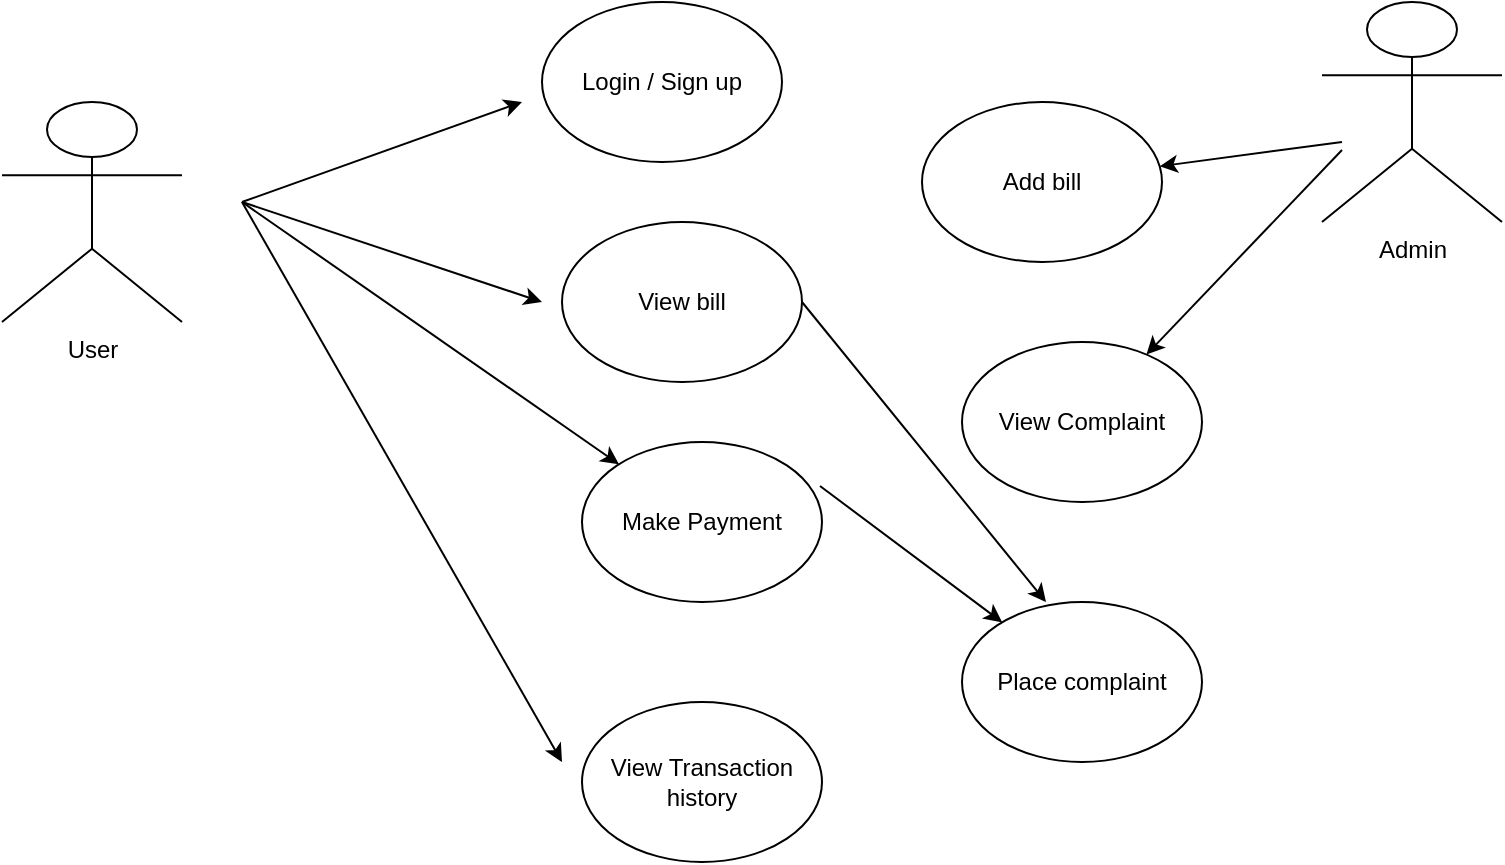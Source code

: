 <mxfile version="26.2.14">
  <diagram name="Page-1" id="44Qw04cHHDiy9FvookyI">
    <mxGraphModel dx="946" dy="538" grid="1" gridSize="10" guides="1" tooltips="1" connect="1" arrows="1" fold="1" page="1" pageScale="1" pageWidth="827" pageHeight="1169" math="0" shadow="0">
      <root>
        <mxCell id="0" />
        <mxCell id="1" parent="0" />
        <mxCell id="y77jfQiZQwSkjDdQ5NHu-1" value="Login / Sign up" style="ellipse;whiteSpace=wrap;html=1;labelBackgroundColor=none;" vertex="1" parent="1">
          <mxGeometry x="330" y="30" width="120" height="80" as="geometry" />
        </mxCell>
        <mxCell id="y77jfQiZQwSkjDdQ5NHu-2" value="View bill" style="ellipse;whiteSpace=wrap;html=1;labelBackgroundColor=none;" vertex="1" parent="1">
          <mxGeometry x="340" y="140" width="120" height="80" as="geometry" />
        </mxCell>
        <mxCell id="y77jfQiZQwSkjDdQ5NHu-3" value="Make Payment" style="ellipse;whiteSpace=wrap;html=1;labelBackgroundColor=none;" vertex="1" parent="1">
          <mxGeometry x="350" y="250" width="120" height="80" as="geometry" />
        </mxCell>
        <mxCell id="y77jfQiZQwSkjDdQ5NHu-4" value="View Transaction history" style="ellipse;whiteSpace=wrap;html=1;labelBackgroundColor=none;" vertex="1" parent="1">
          <mxGeometry x="350" y="380" width="120" height="80" as="geometry" />
        </mxCell>
        <mxCell id="y77jfQiZQwSkjDdQ5NHu-7" value="Place complaint" style="ellipse;whiteSpace=wrap;html=1;labelBackgroundColor=none;" vertex="1" parent="1">
          <mxGeometry x="540" y="330" width="120" height="80" as="geometry" />
        </mxCell>
        <mxCell id="y77jfQiZQwSkjDdQ5NHu-8" value="Add bill" style="ellipse;whiteSpace=wrap;html=1;labelBackgroundColor=none;" vertex="1" parent="1">
          <mxGeometry x="520" y="80" width="120" height="80" as="geometry" />
        </mxCell>
        <object label="User" df="" id="y77jfQiZQwSkjDdQ5NHu-9">
          <mxCell style="shape=umlActor;verticalLabelPosition=bottom;verticalAlign=top;outlineConnect=0;html=1;" vertex="1" parent="1">
            <mxGeometry x="60" y="80" width="90" height="110" as="geometry" />
          </mxCell>
        </object>
        <mxCell id="y77jfQiZQwSkjDdQ5NHu-10" value="Admi&lt;span style=&quot;background-color: transparent; color: light-dark(rgb(0, 0, 0), rgb(255, 255, 255));&quot;&gt;n&lt;/span&gt;&lt;div&gt;&lt;div&gt;&lt;br&gt;&lt;/div&gt;&lt;/div&gt;" style="shape=umlActor;verticalLabelPosition=bottom;verticalAlign=top;html=1;outlineConnect=0;labelBackgroundColor=none;" vertex="1" parent="1">
          <mxGeometry x="720" y="30" width="90" height="110" as="geometry" />
        </mxCell>
        <mxCell id="y77jfQiZQwSkjDdQ5NHu-13" value="" style="endArrow=classic;html=1;rounded=0;" edge="1" parent="1">
          <mxGeometry width="50" height="50" relative="1" as="geometry">
            <mxPoint x="180" y="130" as="sourcePoint" />
            <mxPoint x="320" y="80" as="targetPoint" />
          </mxGeometry>
        </mxCell>
        <mxCell id="y77jfQiZQwSkjDdQ5NHu-14" value="" style="endArrow=classic;html=1;rounded=0;" edge="1" parent="1">
          <mxGeometry width="50" height="50" relative="1" as="geometry">
            <mxPoint x="180" y="130" as="sourcePoint" />
            <mxPoint x="330" y="180" as="targetPoint" />
          </mxGeometry>
        </mxCell>
        <mxCell id="y77jfQiZQwSkjDdQ5NHu-16" value="" style="endArrow=classic;html=1;rounded=0;" edge="1" parent="1">
          <mxGeometry width="50" height="50" relative="1" as="geometry">
            <mxPoint x="180" y="130" as="sourcePoint" />
            <mxPoint x="340" y="410" as="targetPoint" />
          </mxGeometry>
        </mxCell>
        <mxCell id="y77jfQiZQwSkjDdQ5NHu-18" value="" style="endArrow=classic;html=1;rounded=0;exitX=0.908;exitY=0.15;exitDx=0;exitDy=0;exitPerimeter=0;" edge="1" parent="1" target="y77jfQiZQwSkjDdQ5NHu-7">
          <mxGeometry width="50" height="50" relative="1" as="geometry">
            <mxPoint x="469" y="272" as="sourcePoint" />
            <mxPoint x="570" y="190" as="targetPoint" />
          </mxGeometry>
        </mxCell>
        <mxCell id="y77jfQiZQwSkjDdQ5NHu-24" value="" style="endArrow=classic;html=1;rounded=0;entryX=0.35;entryY=0;entryDx=0;entryDy=0;entryPerimeter=0;" edge="1" parent="1" target="y77jfQiZQwSkjDdQ5NHu-7">
          <mxGeometry width="50" height="50" relative="1" as="geometry">
            <mxPoint x="460" y="180" as="sourcePoint" />
            <mxPoint x="510" y="130" as="targetPoint" />
          </mxGeometry>
        </mxCell>
        <mxCell id="y77jfQiZQwSkjDdQ5NHu-25" value="" style="endArrow=classic;html=1;rounded=0;" edge="1" parent="1" target="y77jfQiZQwSkjDdQ5NHu-3">
          <mxGeometry width="50" height="50" relative="1" as="geometry">
            <mxPoint x="180" y="130" as="sourcePoint" />
            <mxPoint x="230" y="80" as="targetPoint" />
          </mxGeometry>
        </mxCell>
        <mxCell id="y77jfQiZQwSkjDdQ5NHu-27" value="" style="endArrow=classic;html=1;rounded=0;" edge="1" parent="1" target="y77jfQiZQwSkjDdQ5NHu-8">
          <mxGeometry width="50" height="50" relative="1" as="geometry">
            <mxPoint x="730" y="100" as="sourcePoint" />
            <mxPoint x="700" y="90" as="targetPoint" />
          </mxGeometry>
        </mxCell>
        <mxCell id="y77jfQiZQwSkjDdQ5NHu-28" value="View Complaint" style="ellipse;whiteSpace=wrap;html=1;labelBackgroundColor=none;" vertex="1" parent="1">
          <mxGeometry x="540" y="200" width="120" height="80" as="geometry" />
        </mxCell>
        <mxCell id="y77jfQiZQwSkjDdQ5NHu-30" value="" style="endArrow=classic;html=1;rounded=0;" edge="1" parent="1" target="y77jfQiZQwSkjDdQ5NHu-28">
          <mxGeometry width="50" height="50" relative="1" as="geometry">
            <mxPoint x="730" y="104" as="sourcePoint" />
            <mxPoint x="648" y="119" as="targetPoint" />
          </mxGeometry>
        </mxCell>
      </root>
    </mxGraphModel>
  </diagram>
</mxfile>
